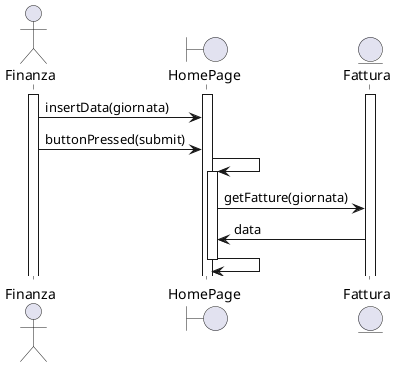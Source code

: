 @startuml 
    Actor Finanza
    Boundary HomePage
    entity Fattura
    
    activate Finanza
    activate HomePage
    activate Fattura
    Finanza -> HomePage : insertData(giornata)
    Finanza -> HomePage : buttonPressed(submit)

    HomePage -> HomePage
    activate HomePage 
    HomePage -> Fattura : getFatture(giornata)
    Fattura -> HomePage : data
    
    HomePage -> HomePage
    deactivate HomePage

@enduml 